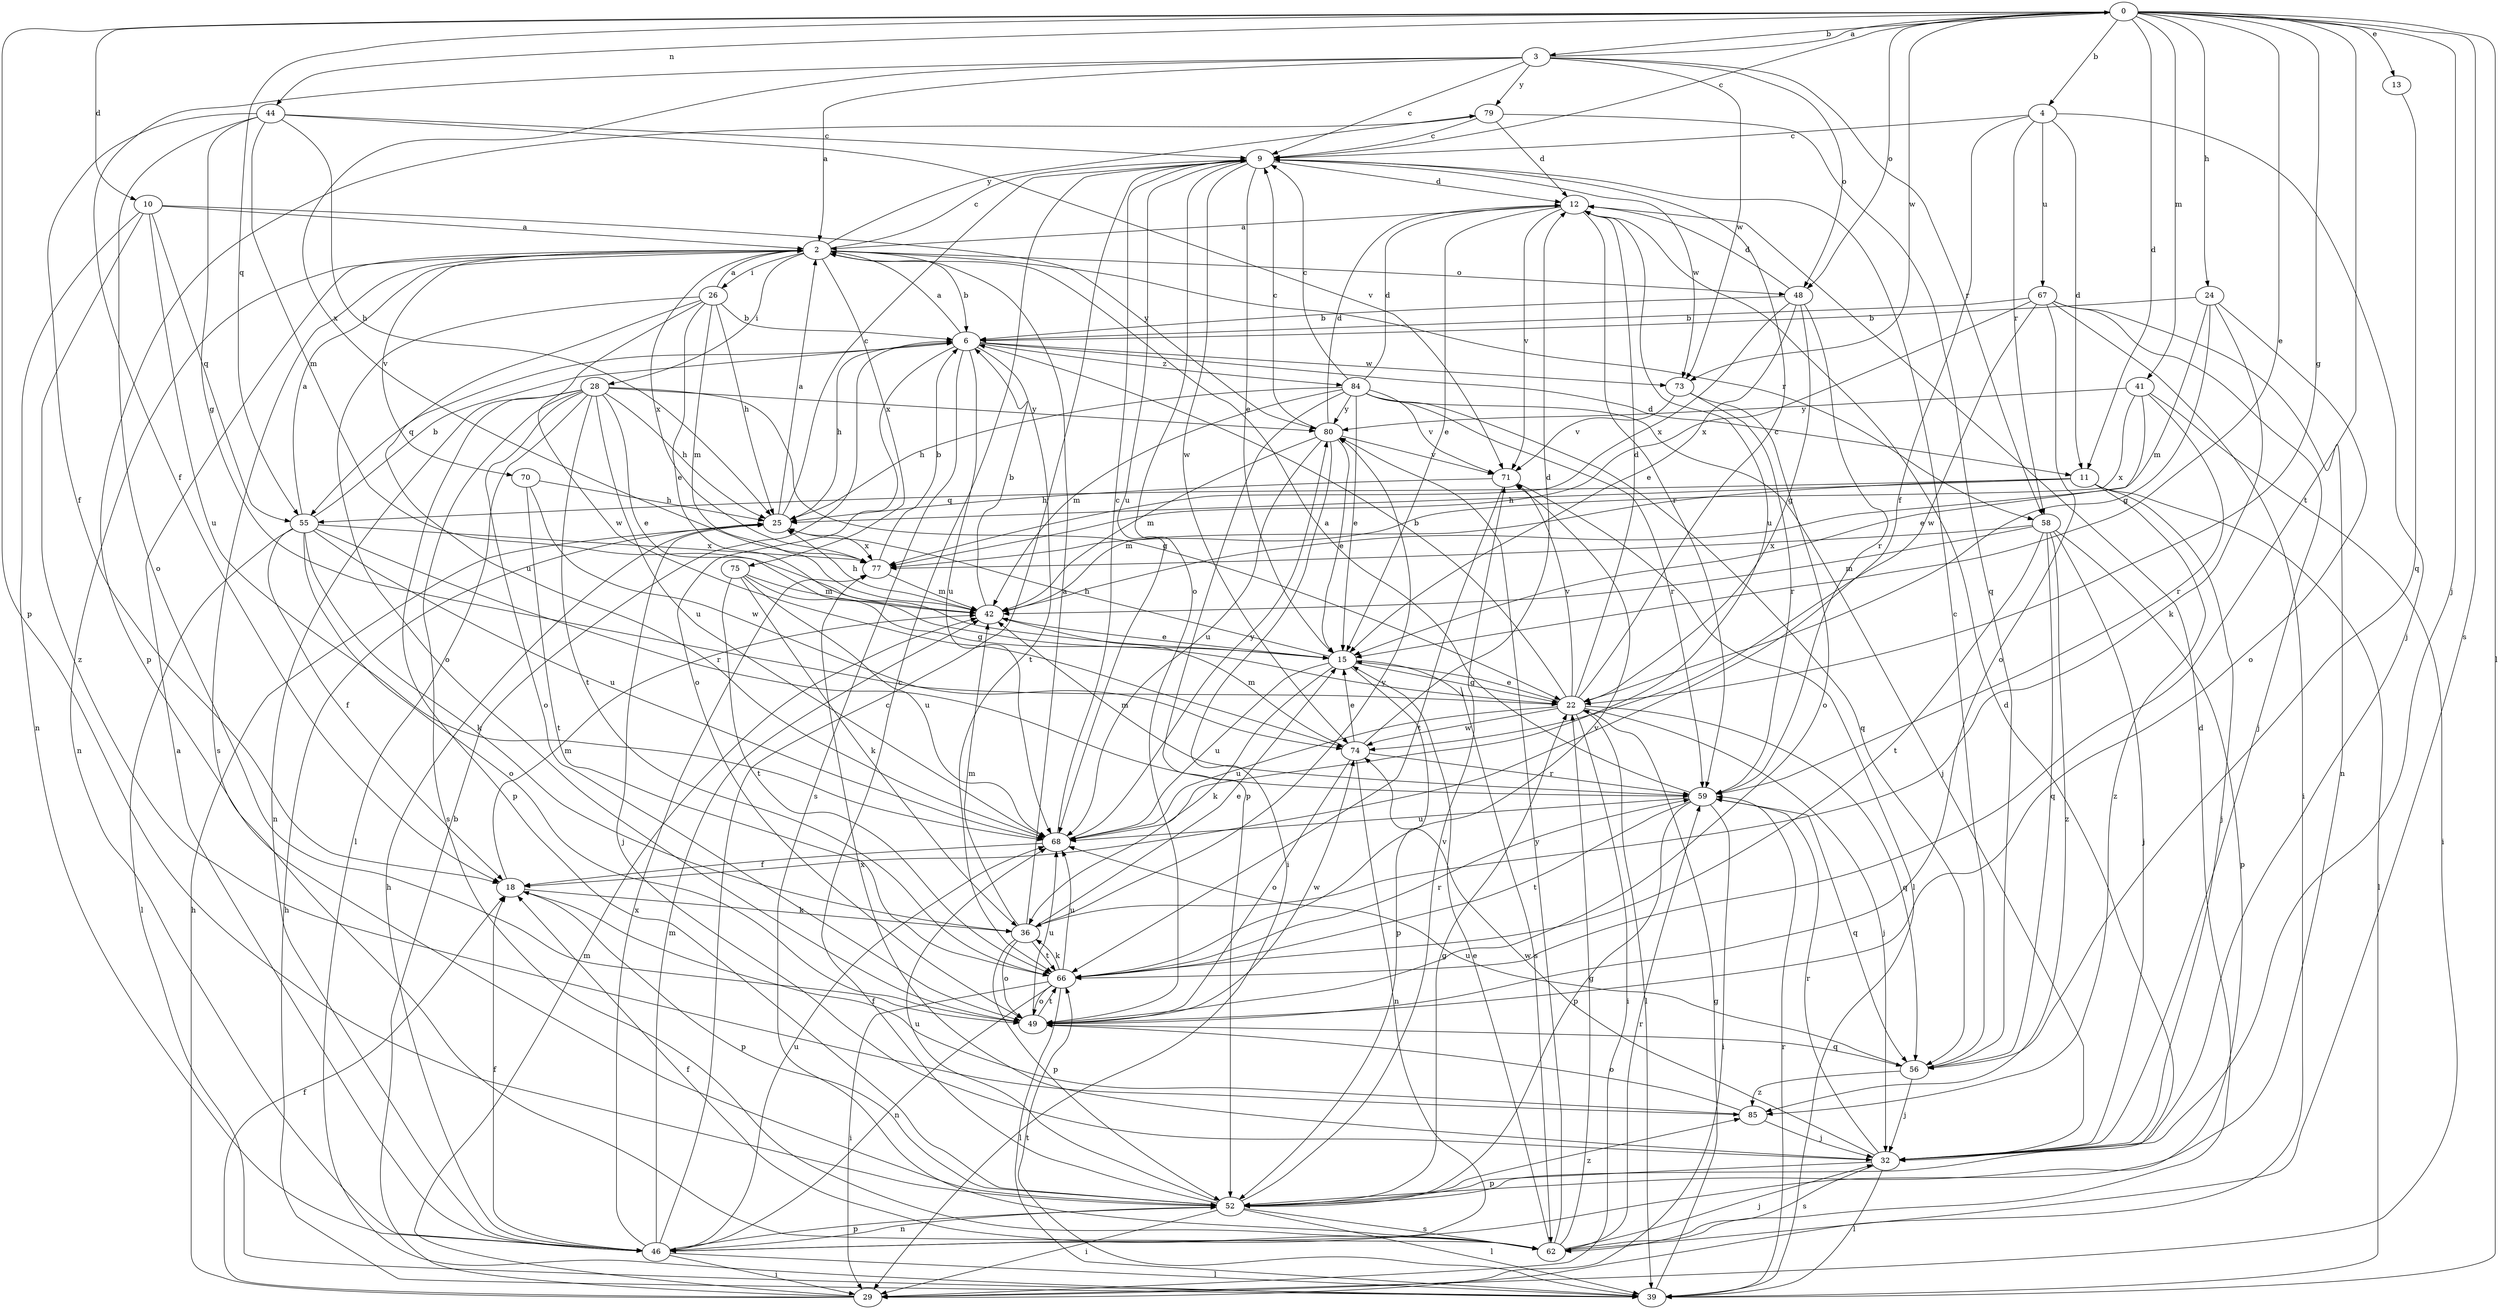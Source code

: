 strict digraph  {
0;
2;
3;
4;
6;
9;
10;
11;
12;
13;
15;
18;
22;
24;
25;
26;
28;
29;
32;
36;
39;
41;
42;
44;
46;
48;
49;
52;
55;
56;
58;
59;
62;
66;
67;
68;
70;
71;
73;
74;
75;
77;
79;
80;
84;
85;
0 -> 3  [label=b];
0 -> 4  [label=b];
0 -> 9  [label=c];
0 -> 10  [label=d];
0 -> 11  [label=d];
0 -> 13  [label=e];
0 -> 15  [label=e];
0 -> 22  [label=g];
0 -> 24  [label=h];
0 -> 32  [label=j];
0 -> 39  [label=l];
0 -> 41  [label=m];
0 -> 44  [label=n];
0 -> 48  [label=o];
0 -> 52  [label=p];
0 -> 55  [label=q];
0 -> 62  [label=s];
0 -> 66  [label=t];
0 -> 73  [label=w];
2 -> 6  [label=b];
2 -> 9  [label=c];
2 -> 26  [label=i];
2 -> 28  [label=i];
2 -> 46  [label=n];
2 -> 48  [label=o];
2 -> 58  [label=r];
2 -> 62  [label=s];
2 -> 70  [label=v];
2 -> 75  [label=x];
2 -> 77  [label=x];
2 -> 79  [label=y];
3 -> 0  [label=a];
3 -> 2  [label=a];
3 -> 9  [label=c];
3 -> 18  [label=f];
3 -> 48  [label=o];
3 -> 58  [label=r];
3 -> 73  [label=w];
3 -> 77  [label=x];
3 -> 79  [label=y];
4 -> 9  [label=c];
4 -> 11  [label=d];
4 -> 18  [label=f];
4 -> 32  [label=j];
4 -> 58  [label=r];
4 -> 67  [label=u];
6 -> 2  [label=a];
6 -> 11  [label=d];
6 -> 25  [label=h];
6 -> 49  [label=o];
6 -> 55  [label=q];
6 -> 62  [label=s];
6 -> 66  [label=t];
6 -> 68  [label=u];
6 -> 73  [label=w];
6 -> 84  [label=z];
9 -> 12  [label=d];
9 -> 15  [label=e];
9 -> 49  [label=o];
9 -> 68  [label=u];
9 -> 73  [label=w];
9 -> 74  [label=w];
10 -> 2  [label=a];
10 -> 46  [label=n];
10 -> 55  [label=q];
10 -> 68  [label=u];
10 -> 80  [label=y];
10 -> 85  [label=z];
11 -> 25  [label=h];
11 -> 32  [label=j];
11 -> 39  [label=l];
11 -> 42  [label=m];
11 -> 55  [label=q];
11 -> 85  [label=z];
12 -> 2  [label=a];
12 -> 15  [label=e];
12 -> 59  [label=r];
12 -> 68  [label=u];
12 -> 71  [label=v];
13 -> 56  [label=q];
15 -> 22  [label=g];
15 -> 25  [label=h];
15 -> 36  [label=k];
15 -> 52  [label=p];
15 -> 62  [label=s];
15 -> 68  [label=u];
18 -> 36  [label=k];
18 -> 42  [label=m];
18 -> 52  [label=p];
22 -> 6  [label=b];
22 -> 9  [label=c];
22 -> 12  [label=d];
22 -> 15  [label=e];
22 -> 29  [label=i];
22 -> 32  [label=j];
22 -> 39  [label=l];
22 -> 56  [label=q];
22 -> 68  [label=u];
22 -> 71  [label=v];
22 -> 74  [label=w];
24 -> 6  [label=b];
24 -> 22  [label=g];
24 -> 36  [label=k];
24 -> 42  [label=m];
24 -> 49  [label=o];
25 -> 2  [label=a];
25 -> 9  [label=c];
25 -> 32  [label=j];
25 -> 77  [label=x];
26 -> 2  [label=a];
26 -> 6  [label=b];
26 -> 15  [label=e];
26 -> 25  [label=h];
26 -> 42  [label=m];
26 -> 49  [label=o];
26 -> 68  [label=u];
26 -> 74  [label=w];
28 -> 15  [label=e];
28 -> 22  [label=g];
28 -> 25  [label=h];
28 -> 39  [label=l];
28 -> 46  [label=n];
28 -> 49  [label=o];
28 -> 52  [label=p];
28 -> 62  [label=s];
28 -> 66  [label=t];
28 -> 68  [label=u];
28 -> 80  [label=y];
29 -> 6  [label=b];
29 -> 18  [label=f];
29 -> 25  [label=h];
29 -> 42  [label=m];
32 -> 39  [label=l];
32 -> 52  [label=p];
32 -> 59  [label=r];
32 -> 62  [label=s];
32 -> 74  [label=w];
32 -> 77  [label=x];
36 -> 2  [label=a];
36 -> 15  [label=e];
36 -> 42  [label=m];
36 -> 49  [label=o];
36 -> 52  [label=p];
36 -> 66  [label=t];
36 -> 80  [label=y];
39 -> 22  [label=g];
39 -> 25  [label=h];
39 -> 59  [label=r];
39 -> 66  [label=t];
41 -> 15  [label=e];
41 -> 29  [label=i];
41 -> 59  [label=r];
41 -> 77  [label=x];
41 -> 80  [label=y];
42 -> 6  [label=b];
42 -> 15  [label=e];
42 -> 25  [label=h];
44 -> 9  [label=c];
44 -> 18  [label=f];
44 -> 22  [label=g];
44 -> 25  [label=h];
44 -> 42  [label=m];
44 -> 49  [label=o];
44 -> 71  [label=v];
46 -> 2  [label=a];
46 -> 9  [label=c];
46 -> 18  [label=f];
46 -> 25  [label=h];
46 -> 29  [label=i];
46 -> 39  [label=l];
46 -> 42  [label=m];
46 -> 52  [label=p];
46 -> 68  [label=u];
46 -> 77  [label=x];
48 -> 6  [label=b];
48 -> 12  [label=d];
48 -> 15  [label=e];
48 -> 22  [label=g];
48 -> 59  [label=r];
48 -> 77  [label=x];
49 -> 56  [label=q];
49 -> 66  [label=t];
49 -> 68  [label=u];
49 -> 74  [label=w];
52 -> 9  [label=c];
52 -> 12  [label=d];
52 -> 22  [label=g];
52 -> 29  [label=i];
52 -> 39  [label=l];
52 -> 46  [label=n];
52 -> 62  [label=s];
52 -> 68  [label=u];
52 -> 71  [label=v];
52 -> 85  [label=z];
55 -> 2  [label=a];
55 -> 6  [label=b];
55 -> 18  [label=f];
55 -> 36  [label=k];
55 -> 39  [label=l];
55 -> 49  [label=o];
55 -> 59  [label=r];
55 -> 68  [label=u];
55 -> 77  [label=x];
56 -> 9  [label=c];
56 -> 32  [label=j];
56 -> 68  [label=u];
56 -> 85  [label=z];
58 -> 32  [label=j];
58 -> 42  [label=m];
58 -> 52  [label=p];
58 -> 56  [label=q];
58 -> 66  [label=t];
58 -> 77  [label=x];
58 -> 85  [label=z];
59 -> 2  [label=a];
59 -> 29  [label=i];
59 -> 42  [label=m];
59 -> 52  [label=p];
59 -> 56  [label=q];
59 -> 66  [label=t];
59 -> 68  [label=u];
62 -> 12  [label=d];
62 -> 15  [label=e];
62 -> 18  [label=f];
62 -> 22  [label=g];
62 -> 32  [label=j];
62 -> 59  [label=r];
62 -> 80  [label=y];
66 -> 29  [label=i];
66 -> 36  [label=k];
66 -> 39  [label=l];
66 -> 46  [label=n];
66 -> 49  [label=o];
66 -> 59  [label=r];
66 -> 68  [label=u];
66 -> 71  [label=v];
67 -> 6  [label=b];
67 -> 29  [label=i];
67 -> 32  [label=j];
67 -> 46  [label=n];
67 -> 49  [label=o];
67 -> 74  [label=w];
67 -> 77  [label=x];
68 -> 9  [label=c];
68 -> 18  [label=f];
68 -> 80  [label=y];
70 -> 25  [label=h];
70 -> 66  [label=t];
70 -> 74  [label=w];
71 -> 25  [label=h];
71 -> 39  [label=l];
71 -> 66  [label=t];
73 -> 49  [label=o];
73 -> 59  [label=r];
73 -> 71  [label=v];
74 -> 12  [label=d];
74 -> 15  [label=e];
74 -> 42  [label=m];
74 -> 46  [label=n];
74 -> 49  [label=o];
74 -> 59  [label=r];
75 -> 22  [label=g];
75 -> 36  [label=k];
75 -> 42  [label=m];
75 -> 66  [label=t];
75 -> 68  [label=u];
77 -> 6  [label=b];
77 -> 42  [label=m];
79 -> 9  [label=c];
79 -> 12  [label=d];
79 -> 52  [label=p];
79 -> 56  [label=q];
80 -> 9  [label=c];
80 -> 12  [label=d];
80 -> 15  [label=e];
80 -> 29  [label=i];
80 -> 42  [label=m];
80 -> 68  [label=u];
80 -> 71  [label=v];
84 -> 9  [label=c];
84 -> 12  [label=d];
84 -> 15  [label=e];
84 -> 25  [label=h];
84 -> 32  [label=j];
84 -> 42  [label=m];
84 -> 52  [label=p];
84 -> 56  [label=q];
84 -> 59  [label=r];
84 -> 71  [label=v];
84 -> 80  [label=y];
85 -> 18  [label=f];
85 -> 32  [label=j];
85 -> 49  [label=o];
}
